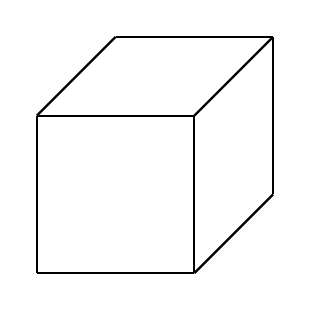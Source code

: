 \begin{tikzpicture}
\node at (0,0) {};

\node (v2) at (-1,-1) {};
\node (v3) at (1,-1) {};
\node (v1) at (-1,1) {};
\node (v4) at (1,1) {};
\node (v5) at (0,2) {};
\node (v6) at (2,2) {};
\node (v7) at (2,0) {};

\draw  [thick]  (v1.center) edge (v2.center);
\draw  [thick]  (v2.center) edge (v3.center);
\draw  [thick]  (v3.center) edge (v4.center);
\draw  [thick]  (v4.center) edge (v1.center);
\draw  [thick]  (v1.center) edge (v5.center);
\draw  [thick]  (v4.center) edge (v6.center);
\draw  [thick]  (v3.center) edge (v7.center);
\draw  [thick]  (v7.center) edge (v6.center);
\draw  [thick]  (v5.center) edge (v6.center);
\end{tikzpicture}